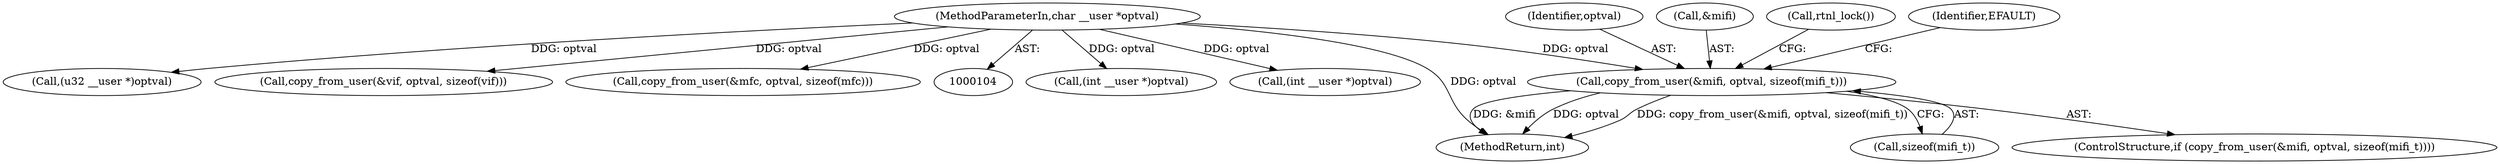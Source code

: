 digraph "0_linux_99253eb750fda6a644d5188fb26c43bad8d5a745_0@API" {
"1000241" [label="(Call,copy_from_user(&mifi, optval, sizeof(mifi_t)))"];
"1000107" [label="(MethodParameterIn,char __user *optval)"];
"1000240" [label="(ControlStructure,if (copy_from_user(&mifi, optval, sizeof(mifi_t))))"];
"1000241" [label="(Call,copy_from_user(&mifi, optval, sizeof(mifi_t)))"];
"1000369" [label="(Call,(int __user *)optval)"];
"1000244" [label="(Identifier,optval)"];
"1000342" [label="(Call,(int __user *)optval)"];
"1000242" [label="(Call,&mifi)"];
"1000107" [label="(MethodParameterIn,char __user *optval)"];
"1000250" [label="(Call,rtnl_lock())"];
"1000470" [label="(MethodReturn,int)"];
"1000418" [label="(Call,(u32 __user *)optval)"];
"1000197" [label="(Call,copy_from_user(&vif, optval, sizeof(vif)))"];
"1000249" [label="(Identifier,EFAULT)"];
"1000277" [label="(Call,copy_from_user(&mfc, optval, sizeof(mfc)))"];
"1000245" [label="(Call,sizeof(mifi_t))"];
"1000241" -> "1000240"  [label="AST: "];
"1000241" -> "1000245"  [label="CFG: "];
"1000242" -> "1000241"  [label="AST: "];
"1000244" -> "1000241"  [label="AST: "];
"1000245" -> "1000241"  [label="AST: "];
"1000249" -> "1000241"  [label="CFG: "];
"1000250" -> "1000241"  [label="CFG: "];
"1000241" -> "1000470"  [label="DDG: &mifi"];
"1000241" -> "1000470"  [label="DDG: optval"];
"1000241" -> "1000470"  [label="DDG: copy_from_user(&mifi, optval, sizeof(mifi_t))"];
"1000107" -> "1000241"  [label="DDG: optval"];
"1000107" -> "1000104"  [label="AST: "];
"1000107" -> "1000470"  [label="DDG: optval"];
"1000107" -> "1000197"  [label="DDG: optval"];
"1000107" -> "1000277"  [label="DDG: optval"];
"1000107" -> "1000342"  [label="DDG: optval"];
"1000107" -> "1000369"  [label="DDG: optval"];
"1000107" -> "1000418"  [label="DDG: optval"];
}
